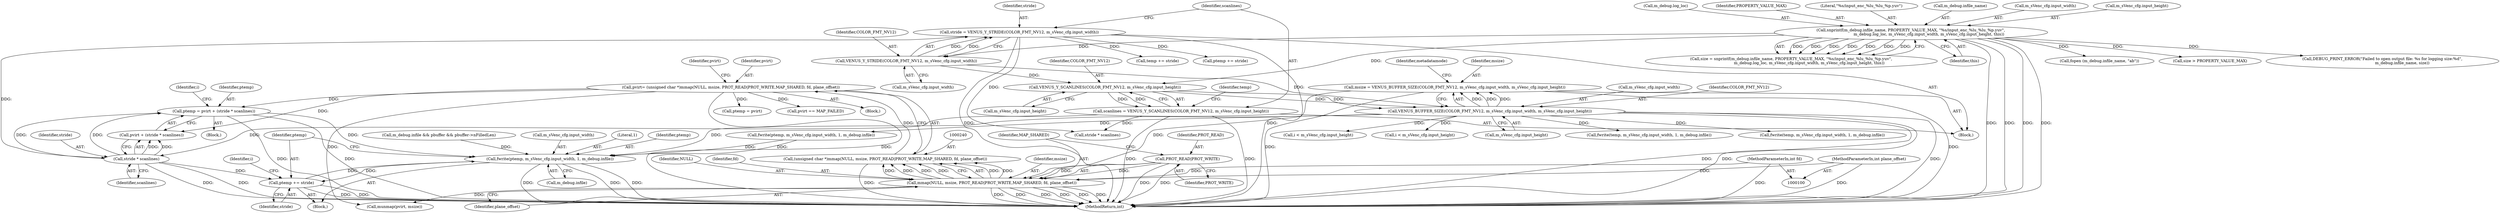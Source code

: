digraph "0_Android_7558d03e6498e970b761aa44fff6b2c659202d95_4@integer" {
"1000280" [label="(Call,ptemp = pvirt + (stride * scanlines))"];
"1000237" [label="(Call,pvirt= (unsigned char *)mmap(NULL, msize, PROT_READ|PROT_WRITE,MAP_SHARED, fd, plane_offset))"];
"1000239" [label="(Call,(unsigned char *)mmap(NULL, msize, PROT_READ|PROT_WRITE,MAP_SHARED, fd, plane_offset))"];
"1000241" [label="(Call,mmap(NULL, msize, PROT_READ|PROT_WRITE,MAP_SHARED, fd, plane_offset))"];
"1000222" [label="(Call,msize = VENUS_BUFFER_SIZE(COLOR_FMT_NV12, m_sVenc_cfg.input_width, m_sVenc_cfg.input_height))"];
"1000224" [label="(Call,VENUS_BUFFER_SIZE(COLOR_FMT_NV12, m_sVenc_cfg.input_width, m_sVenc_cfg.input_height))"];
"1000207" [label="(Call,VENUS_Y_SCANLINES(COLOR_FMT_NV12, m_sVenc_cfg.input_height))"];
"1000199" [label="(Call,VENUS_Y_STRIDE(COLOR_FMT_NV12, m_sVenc_cfg.input_width))"];
"1000122" [label="(Call,snprintf(m_debug.infile_name, PROPERTY_VALUE_MAX, \"%s/input_enc_%lu_%lu_%p.yuv\",\n                             m_debug.log_loc, m_sVenc_cfg.input_width, m_sVenc_cfg.input_height, this))"];
"1000244" [label="(Call,PROT_READ|PROT_WRITE)"];
"1000102" [label="(MethodParameterIn,int fd)"];
"1000103" [label="(MethodParameterIn,int plane_offset)"];
"1000284" [label="(Call,stride * scanlines)"];
"1000197" [label="(Call,stride = VENUS_Y_STRIDE(COLOR_FMT_NV12, m_sVenc_cfg.input_width))"];
"1000205" [label="(Call,scanlines = VENUS_Y_SCANLINES(COLOR_FMT_NV12, m_sVenc_cfg.input_height))"];
"1000301" [label="(Call,fwrite(ptemp, m_sVenc_cfg.input_width, 1, m_debug.infile))"];
"1000310" [label="(Call,ptemp += stride)"];
"1000281" [label="(Identifier,ptemp)"];
"1000244" [label="(Call,PROT_READ|PROT_WRITE)"];
"1000226" [label="(Call,m_sVenc_cfg.input_width)"];
"1000249" [label="(Identifier,plane_offset)"];
"1000334" [label="(Call,i < m_sVenc_cfg.input_height)"];
"1000157" [label="(Call,fopen (m_debug.infile_name, \"ab\"))"];
"1000246" [label="(Identifier,PROT_WRITE)"];
"1000282" [label="(Call,pvirt + (stride * scanlines))"];
"1000237" [label="(Call,pvirt= (unsigned char *)mmap(NULL, msize, PROT_READ|PROT_WRITE,MAP_SHARED, fd, plane_offset))"];
"1000268" [label="(Call,fwrite(ptemp, m_sVenc_cfg.input_width, 1, m_debug.infile))"];
"1000205" [label="(Call,scanlines = VENUS_Y_SCANLINES(COLOR_FMT_NV12, m_sVenc_cfg.input_height))"];
"1000200" [label="(Identifier,COLOR_FMT_NV12)"];
"1000140" [label="(Call,size > PROPERTY_VALUE_MAX)"];
"1000103" [label="(MethodParameterIn,int plane_offset)"];
"1000242" [label="(Identifier,NULL)"];
"1000123" [label="(Call,m_debug.infile_name)"];
"1000251" [label="(Identifier,pvirt)"];
"1000312" [label="(Identifier,stride)"];
"1000253" [label="(Call,ptemp = pvirt)"];
"1000300" [label="(Block,)"];
"1000284" [label="(Call,stride * scanlines)"];
"1000301" [label="(Call,fwrite(ptemp, m_sVenc_cfg.input_width, 1, m_debug.infile))"];
"1000223" [label="(Identifier,msize)"];
"1000206" [label="(Identifier,scanlines)"];
"1000216" [label="(Identifier,temp)"];
"1000239" [label="(Call,(unsigned char *)mmap(NULL, msize, PROT_READ|PROT_WRITE,MAP_SHARED, fd, plane_offset))"];
"1000351" [label="(Call,temp += stride)"];
"1000147" [label="(Call,DEBUG_PRINT_ERROR(\"Failed to open output file: %s for logging size:%d\",\n                                m_debug.infile_name, size))"];
"1000311" [label="(Identifier,ptemp)"];
"1000209" [label="(Call,m_sVenc_cfg.input_height)"];
"1000280" [label="(Call,ptemp = pvirt + (stride * scanlines))"];
"1000222" [label="(Call,msize = VENUS_BUFFER_SIZE(COLOR_FMT_NV12, m_sVenc_cfg.input_width, m_sVenc_cfg.input_height))"];
"1000131" [label="(Call,m_sVenc_cfg.input_width)"];
"1000260" [label="(Call,i < m_sVenc_cfg.input_height)"];
"1000229" [label="(Call,m_sVenc_cfg.input_height)"];
"1000252" [label="(Block,)"];
"1000310" [label="(Call,ptemp += stride)"];
"1000198" [label="(Identifier,stride)"];
"1000134" [label="(Call,m_sVenc_cfg.input_height)"];
"1000197" [label="(Call,stride = VENUS_Y_STRIDE(COLOR_FMT_NV12, m_sVenc_cfg.input_width))"];
"1000313" [label="(Call,munmap(pvirt, msize))"];
"1000342" [label="(Call,fwrite(temp, m_sVenc_cfg.input_width, 1, m_debug.infile))"];
"1000184" [label="(Call,m_debug.infile && pbuffer && pbuffer->nFilledLen)"];
"1000122" [label="(Call,snprintf(m_debug.infile_name, PROPERTY_VALUE_MAX, \"%s/input_enc_%lu_%lu_%p.yuv\",\n                             m_debug.log_loc, m_sVenc_cfg.input_width, m_sVenc_cfg.input_height, this))"];
"1000193" [label="(Block,)"];
"1000128" [label="(Call,m_debug.log_loc)"];
"1000207" [label="(Call,VENUS_Y_SCANLINES(COLOR_FMT_NV12, m_sVenc_cfg.input_height))"];
"1000238" [label="(Identifier,pvirt)"];
"1000126" [label="(Identifier,PROPERTY_VALUE_MAX)"];
"1000199" [label="(Call,VENUS_Y_STRIDE(COLOR_FMT_NV12, m_sVenc_cfg.input_width))"];
"1000102" [label="(MethodParameterIn,int fd)"];
"1000225" [label="(Identifier,COLOR_FMT_NV12)"];
"1000201" [label="(Call,m_sVenc_cfg.input_width)"];
"1000241" [label="(Call,mmap(NULL, msize, PROT_READ|PROT_WRITE,MAP_SHARED, fd, plane_offset))"];
"1000303" [label="(Call,m_sVenc_cfg.input_width)"];
"1000306" [label="(Literal,1)"];
"1000318" [label="(Call,pvirt == MAP_FAILED)"];
"1000120" [label="(Call,size = snprintf(m_debug.infile_name, PROPERTY_VALUE_MAX, \"%s/input_enc_%lu_%lu_%p.yuv\",\n                             m_debug.log_loc, m_sVenc_cfg.input_width, m_sVenc_cfg.input_height, this))"];
"1000248" [label="(Identifier,fd)"];
"1000137" [label="(Identifier,this)"];
"1000236" [label="(Block,)"];
"1000393" [label="(MethodReturn,int)"];
"1000247" [label="(Identifier,MAP_SHARED)"];
"1000234" [label="(Identifier,metadatamode)"];
"1000127" [label="(Literal,\"%s/input_enc_%lu_%lu_%p.yuv\")"];
"1000285" [label="(Identifier,stride)"];
"1000224" [label="(Call,VENUS_BUFFER_SIZE(COLOR_FMT_NV12, m_sVenc_cfg.input_width, m_sVenc_cfg.input_height))"];
"1000289" [label="(Identifier,i)"];
"1000286" [label="(Identifier,scanlines)"];
"1000307" [label="(Call,m_debug.infile)"];
"1000277" [label="(Call,ptemp += stride)"];
"1000245" [label="(Identifier,PROT_READ)"];
"1000243" [label="(Identifier,msize)"];
"1000208" [label="(Identifier,COLOR_FMT_NV12)"];
"1000302" [label="(Identifier,ptemp)"];
"1000299" [label="(Identifier,i)"];
"1000379" [label="(Call,fwrite(temp, m_sVenc_cfg.input_width, 1, m_debug.infile))"];
"1000362" [label="(Call,stride * scanlines)"];
"1000280" -> "1000252"  [label="AST: "];
"1000280" -> "1000282"  [label="CFG: "];
"1000281" -> "1000280"  [label="AST: "];
"1000282" -> "1000280"  [label="AST: "];
"1000289" -> "1000280"  [label="CFG: "];
"1000280" -> "1000393"  [label="DDG: "];
"1000280" -> "1000393"  [label="DDG: "];
"1000237" -> "1000280"  [label="DDG: "];
"1000284" -> "1000280"  [label="DDG: "];
"1000284" -> "1000280"  [label="DDG: "];
"1000280" -> "1000301"  [label="DDG: "];
"1000237" -> "1000236"  [label="AST: "];
"1000237" -> "1000239"  [label="CFG: "];
"1000238" -> "1000237"  [label="AST: "];
"1000239" -> "1000237"  [label="AST: "];
"1000251" -> "1000237"  [label="CFG: "];
"1000237" -> "1000393"  [label="DDG: "];
"1000239" -> "1000237"  [label="DDG: "];
"1000237" -> "1000253"  [label="DDG: "];
"1000237" -> "1000282"  [label="DDG: "];
"1000237" -> "1000313"  [label="DDG: "];
"1000237" -> "1000318"  [label="DDG: "];
"1000239" -> "1000241"  [label="CFG: "];
"1000240" -> "1000239"  [label="AST: "];
"1000241" -> "1000239"  [label="AST: "];
"1000239" -> "1000393"  [label="DDG: "];
"1000241" -> "1000239"  [label="DDG: "];
"1000241" -> "1000239"  [label="DDG: "];
"1000241" -> "1000239"  [label="DDG: "];
"1000241" -> "1000239"  [label="DDG: "];
"1000241" -> "1000239"  [label="DDG: "];
"1000241" -> "1000239"  [label="DDG: "];
"1000241" -> "1000249"  [label="CFG: "];
"1000242" -> "1000241"  [label="AST: "];
"1000243" -> "1000241"  [label="AST: "];
"1000244" -> "1000241"  [label="AST: "];
"1000247" -> "1000241"  [label="AST: "];
"1000248" -> "1000241"  [label="AST: "];
"1000249" -> "1000241"  [label="AST: "];
"1000241" -> "1000393"  [label="DDG: "];
"1000241" -> "1000393"  [label="DDG: "];
"1000241" -> "1000393"  [label="DDG: "];
"1000241" -> "1000393"  [label="DDG: "];
"1000241" -> "1000393"  [label="DDG: "];
"1000241" -> "1000393"  [label="DDG: "];
"1000222" -> "1000241"  [label="DDG: "];
"1000244" -> "1000241"  [label="DDG: "];
"1000244" -> "1000241"  [label="DDG: "];
"1000102" -> "1000241"  [label="DDG: "];
"1000103" -> "1000241"  [label="DDG: "];
"1000241" -> "1000313"  [label="DDG: "];
"1000222" -> "1000193"  [label="AST: "];
"1000222" -> "1000224"  [label="CFG: "];
"1000223" -> "1000222"  [label="AST: "];
"1000224" -> "1000222"  [label="AST: "];
"1000234" -> "1000222"  [label="CFG: "];
"1000222" -> "1000393"  [label="DDG: "];
"1000222" -> "1000393"  [label="DDG: "];
"1000224" -> "1000222"  [label="DDG: "];
"1000224" -> "1000222"  [label="DDG: "];
"1000224" -> "1000222"  [label="DDG: "];
"1000224" -> "1000229"  [label="CFG: "];
"1000225" -> "1000224"  [label="AST: "];
"1000226" -> "1000224"  [label="AST: "];
"1000229" -> "1000224"  [label="AST: "];
"1000224" -> "1000393"  [label="DDG: "];
"1000224" -> "1000393"  [label="DDG: "];
"1000224" -> "1000393"  [label="DDG: "];
"1000207" -> "1000224"  [label="DDG: "];
"1000207" -> "1000224"  [label="DDG: "];
"1000199" -> "1000224"  [label="DDG: "];
"1000224" -> "1000260"  [label="DDG: "];
"1000224" -> "1000268"  [label="DDG: "];
"1000224" -> "1000301"  [label="DDG: "];
"1000224" -> "1000334"  [label="DDG: "];
"1000224" -> "1000342"  [label="DDG: "];
"1000224" -> "1000379"  [label="DDG: "];
"1000207" -> "1000205"  [label="AST: "];
"1000207" -> "1000209"  [label="CFG: "];
"1000208" -> "1000207"  [label="AST: "];
"1000209" -> "1000207"  [label="AST: "];
"1000205" -> "1000207"  [label="CFG: "];
"1000207" -> "1000205"  [label="DDG: "];
"1000207" -> "1000205"  [label="DDG: "];
"1000199" -> "1000207"  [label="DDG: "];
"1000122" -> "1000207"  [label="DDG: "];
"1000199" -> "1000197"  [label="AST: "];
"1000199" -> "1000201"  [label="CFG: "];
"1000200" -> "1000199"  [label="AST: "];
"1000201" -> "1000199"  [label="AST: "];
"1000197" -> "1000199"  [label="CFG: "];
"1000199" -> "1000197"  [label="DDG: "];
"1000199" -> "1000197"  [label="DDG: "];
"1000122" -> "1000199"  [label="DDG: "];
"1000122" -> "1000120"  [label="AST: "];
"1000122" -> "1000137"  [label="CFG: "];
"1000123" -> "1000122"  [label="AST: "];
"1000126" -> "1000122"  [label="AST: "];
"1000127" -> "1000122"  [label="AST: "];
"1000128" -> "1000122"  [label="AST: "];
"1000131" -> "1000122"  [label="AST: "];
"1000134" -> "1000122"  [label="AST: "];
"1000137" -> "1000122"  [label="AST: "];
"1000120" -> "1000122"  [label="CFG: "];
"1000122" -> "1000393"  [label="DDG: "];
"1000122" -> "1000393"  [label="DDG: "];
"1000122" -> "1000393"  [label="DDG: "];
"1000122" -> "1000393"  [label="DDG: "];
"1000122" -> "1000120"  [label="DDG: "];
"1000122" -> "1000120"  [label="DDG: "];
"1000122" -> "1000120"  [label="DDG: "];
"1000122" -> "1000120"  [label="DDG: "];
"1000122" -> "1000120"  [label="DDG: "];
"1000122" -> "1000120"  [label="DDG: "];
"1000122" -> "1000120"  [label="DDG: "];
"1000122" -> "1000140"  [label="DDG: "];
"1000122" -> "1000147"  [label="DDG: "];
"1000122" -> "1000157"  [label="DDG: "];
"1000244" -> "1000246"  [label="CFG: "];
"1000245" -> "1000244"  [label="AST: "];
"1000246" -> "1000244"  [label="AST: "];
"1000247" -> "1000244"  [label="CFG: "];
"1000244" -> "1000393"  [label="DDG: "];
"1000244" -> "1000393"  [label="DDG: "];
"1000102" -> "1000100"  [label="AST: "];
"1000102" -> "1000393"  [label="DDG: "];
"1000103" -> "1000100"  [label="AST: "];
"1000103" -> "1000393"  [label="DDG: "];
"1000284" -> "1000282"  [label="AST: "];
"1000284" -> "1000286"  [label="CFG: "];
"1000285" -> "1000284"  [label="AST: "];
"1000286" -> "1000284"  [label="AST: "];
"1000282" -> "1000284"  [label="CFG: "];
"1000284" -> "1000393"  [label="DDG: "];
"1000284" -> "1000393"  [label="DDG: "];
"1000284" -> "1000282"  [label="DDG: "];
"1000284" -> "1000282"  [label="DDG: "];
"1000197" -> "1000284"  [label="DDG: "];
"1000205" -> "1000284"  [label="DDG: "];
"1000284" -> "1000310"  [label="DDG: "];
"1000197" -> "1000193"  [label="AST: "];
"1000198" -> "1000197"  [label="AST: "];
"1000206" -> "1000197"  [label="CFG: "];
"1000197" -> "1000393"  [label="DDG: "];
"1000197" -> "1000393"  [label="DDG: "];
"1000197" -> "1000277"  [label="DDG: "];
"1000197" -> "1000351"  [label="DDG: "];
"1000197" -> "1000362"  [label="DDG: "];
"1000205" -> "1000193"  [label="AST: "];
"1000206" -> "1000205"  [label="AST: "];
"1000216" -> "1000205"  [label="CFG: "];
"1000205" -> "1000393"  [label="DDG: "];
"1000205" -> "1000393"  [label="DDG: "];
"1000205" -> "1000362"  [label="DDG: "];
"1000301" -> "1000300"  [label="AST: "];
"1000301" -> "1000307"  [label="CFG: "];
"1000302" -> "1000301"  [label="AST: "];
"1000303" -> "1000301"  [label="AST: "];
"1000306" -> "1000301"  [label="AST: "];
"1000307" -> "1000301"  [label="AST: "];
"1000311" -> "1000301"  [label="CFG: "];
"1000301" -> "1000393"  [label="DDG: "];
"1000301" -> "1000393"  [label="DDG: "];
"1000301" -> "1000393"  [label="DDG: "];
"1000310" -> "1000301"  [label="DDG: "];
"1000268" -> "1000301"  [label="DDG: "];
"1000268" -> "1000301"  [label="DDG: "];
"1000184" -> "1000301"  [label="DDG: "];
"1000301" -> "1000310"  [label="DDG: "];
"1000310" -> "1000300"  [label="AST: "];
"1000310" -> "1000312"  [label="CFG: "];
"1000311" -> "1000310"  [label="AST: "];
"1000312" -> "1000310"  [label="AST: "];
"1000299" -> "1000310"  [label="CFG: "];
"1000310" -> "1000393"  [label="DDG: "];
"1000310" -> "1000393"  [label="DDG: "];
}

